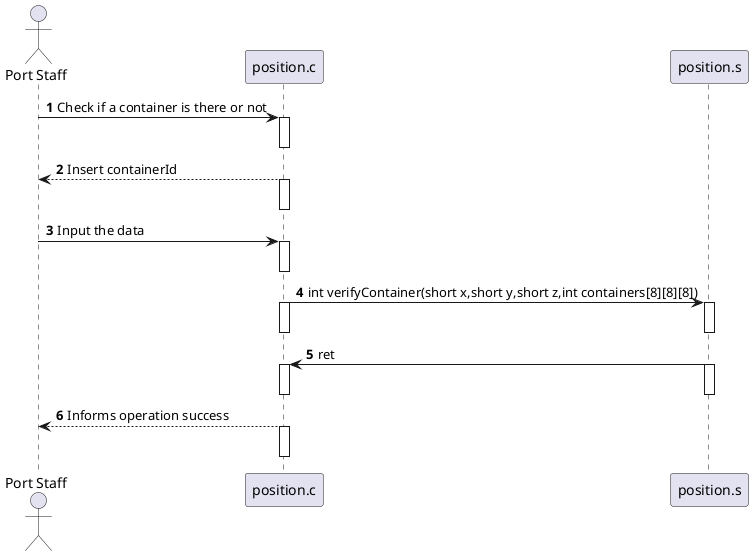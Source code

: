 @startuml
autonumber
'hide footbox
actor "Port Staff" as PORTSTAFF

participant "position.c" as position
participant "position.s" as pc


PORTSTAFF -> position: Check if a container is there or not
activate position
deactivate position
position --> PORTSTAFF: Insert containerId
activate position
deactivate position
PORTSTAFF -> position: Input the data
activate position
deactivate position

position -> pc: int verifyContainer(short x,short y,short z,int containers[8][8][8])
activate position
deactivate position
activate pc
deactivate pc

pc -> position: ret
activate pc
deactivate pc
activate position
deactivate position











position --> PORTSTAFF: Informs operation success
activate position
deactivate position
@enduml
